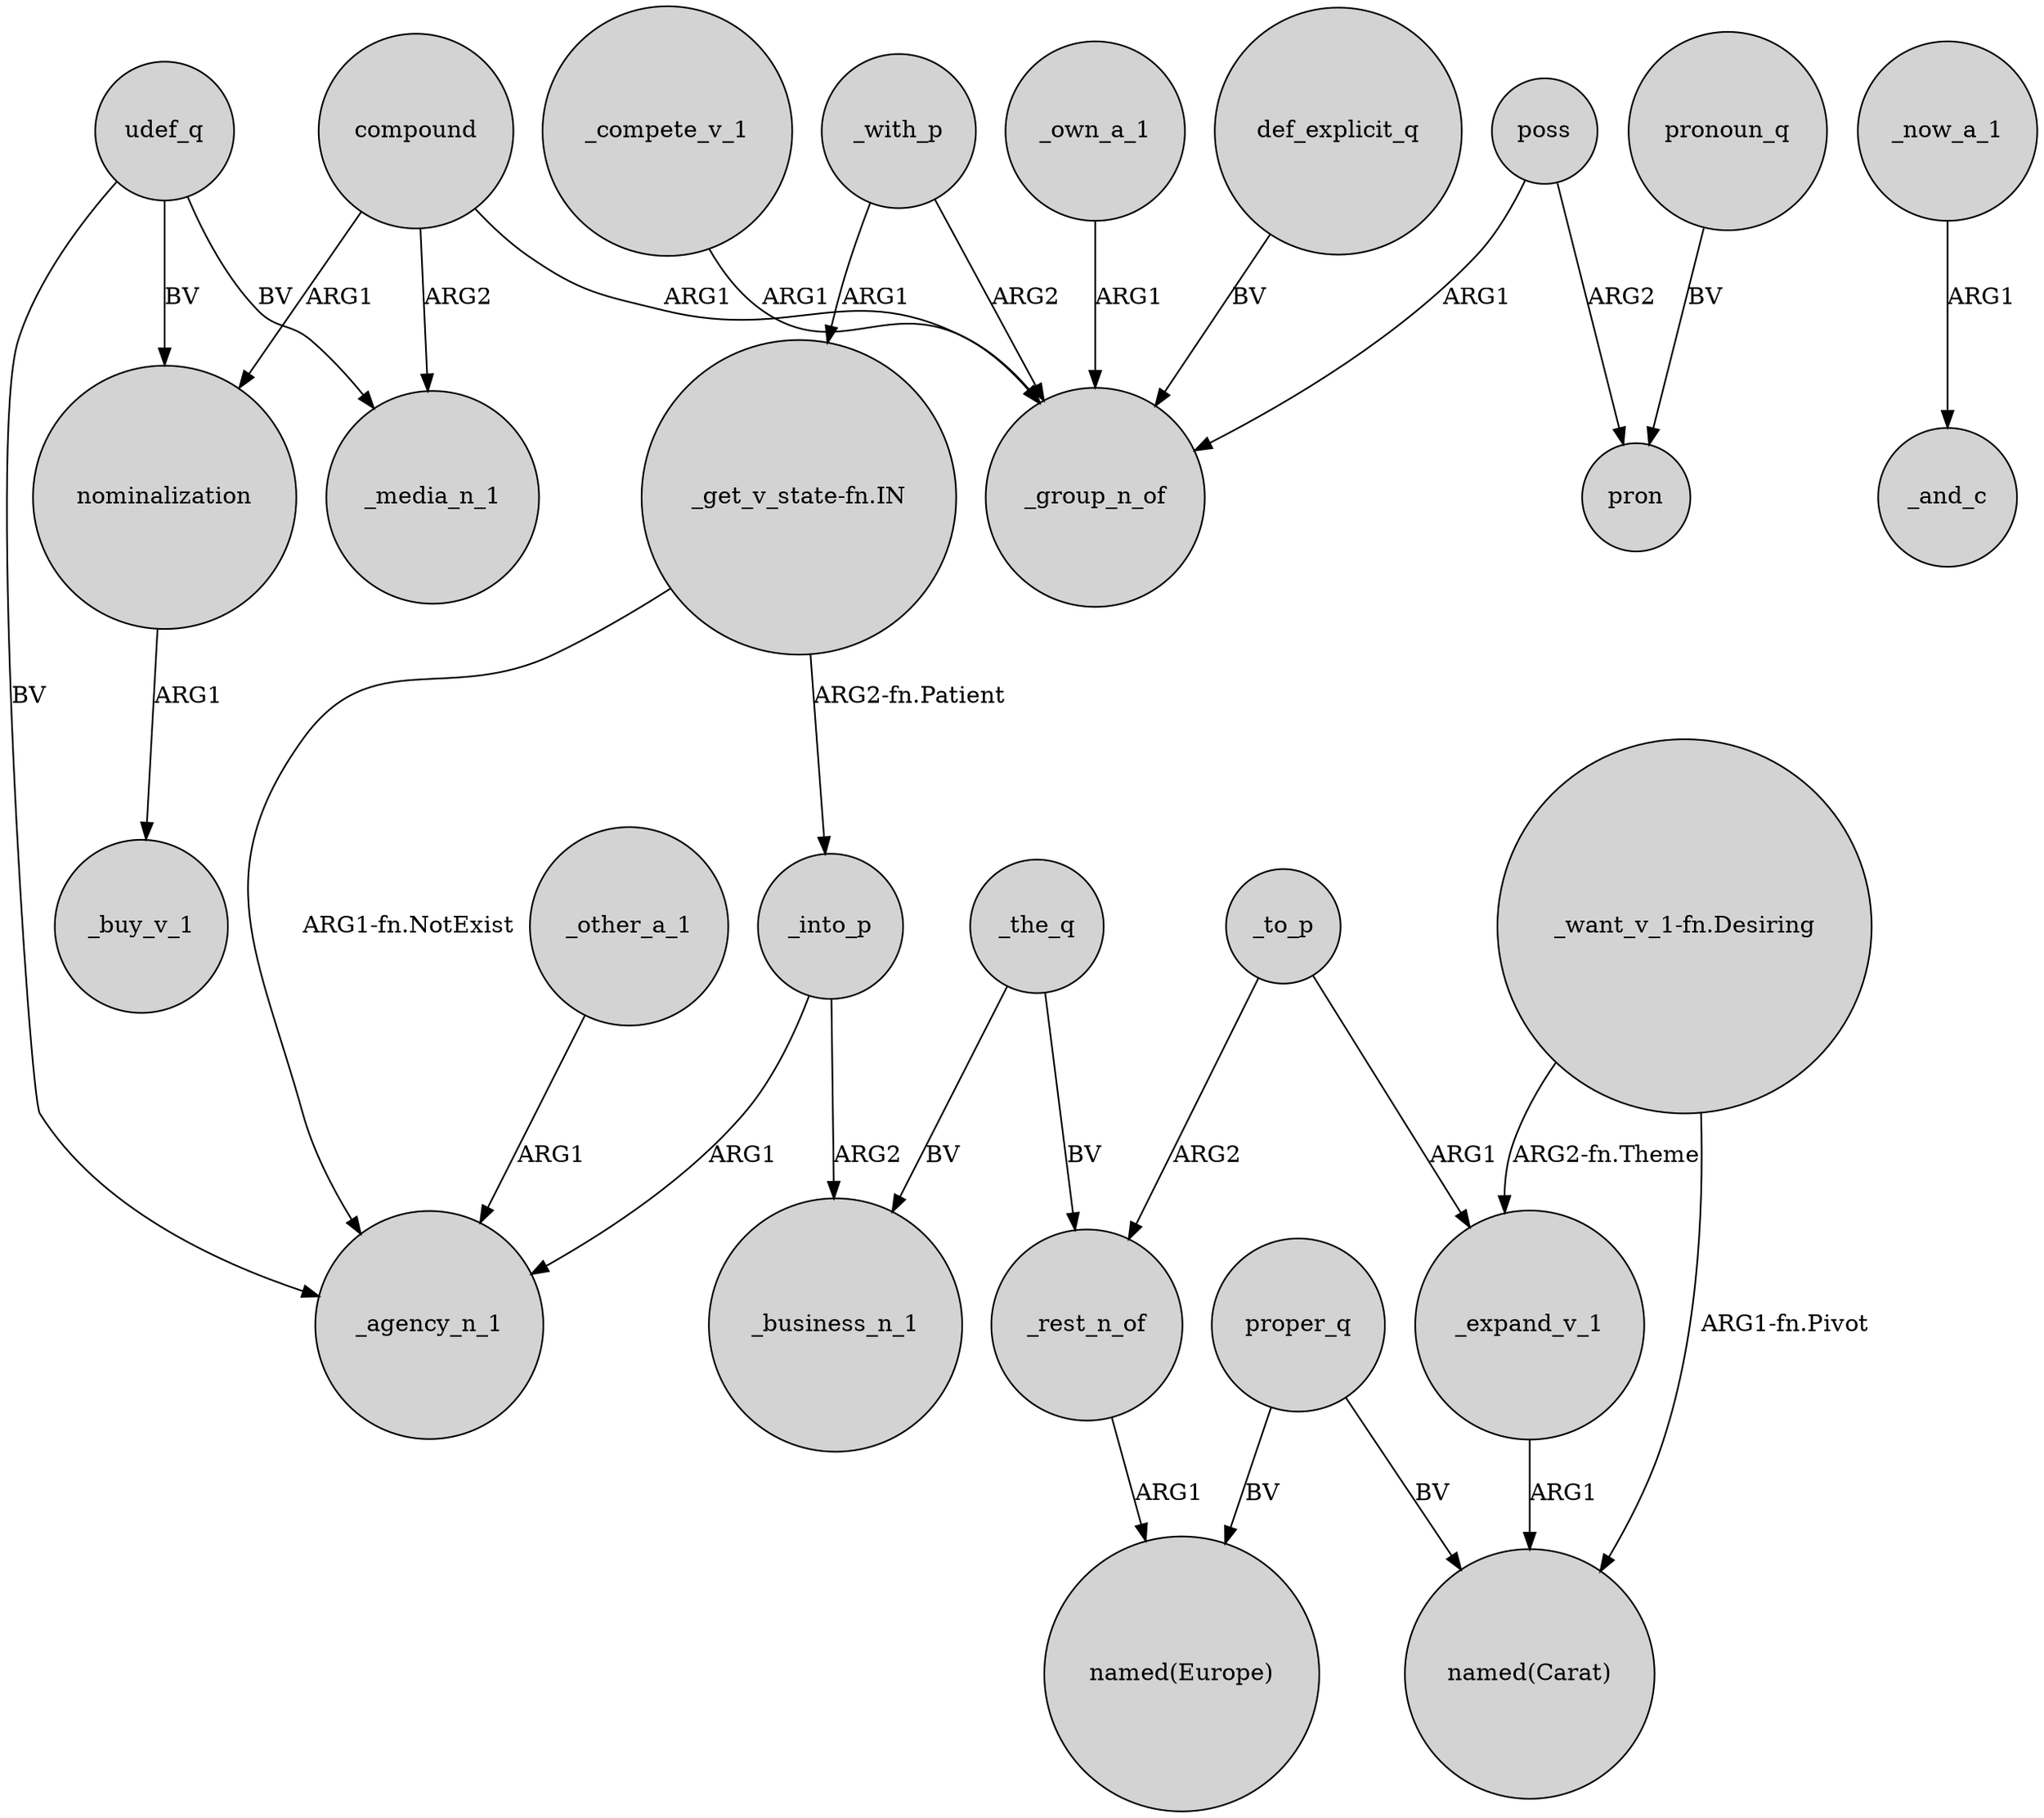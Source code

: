 digraph {
	node [shape=circle style=filled]
	_the_q -> _business_n_1 [label=BV]
	_now_a_1 -> _and_c [label=ARG1]
	poss -> pron [label=ARG2]
	"_want_v_1-fn.Desiring" -> "named(Carat)" [label="ARG1-fn.Pivot"]
	def_explicit_q -> _group_n_of [label=BV]
	_rest_n_of -> "named(Europe)" [label=ARG1]
	_to_p -> _rest_n_of [label=ARG2]
	proper_q -> "named(Carat)" [label=BV]
	udef_q -> _media_n_1 [label=BV]
	"_get_v_state-fn.IN" -> _into_p [label="ARG2-fn.Patient"]
	nominalization -> _buy_v_1 [label=ARG1]
	poss -> _group_n_of [label=ARG1]
	_compete_v_1 -> _group_n_of [label=ARG1]
	_into_p -> _agency_n_1 [label=ARG1]
	"_get_v_state-fn.IN" -> _agency_n_1 [label="ARG1-fn.NotExist"]
	_the_q -> _rest_n_of [label=BV]
	_with_p -> "_get_v_state-fn.IN" [label=ARG1]
	pronoun_q -> pron [label=BV]
	compound -> _media_n_1 [label=ARG2]
	_with_p -> _group_n_of [label=ARG2]
	"_want_v_1-fn.Desiring" -> _expand_v_1 [label="ARG2-fn.Theme"]
	_to_p -> _expand_v_1 [label=ARG1]
	proper_q -> "named(Europe)" [label=BV]
	udef_q -> nominalization [label=BV]
	udef_q -> _agency_n_1 [label=BV]
	_other_a_1 -> _agency_n_1 [label=ARG1]
	_expand_v_1 -> "named(Carat)" [label=ARG1]
	_into_p -> _business_n_1 [label=ARG2]
	_own_a_1 -> _group_n_of [label=ARG1]
	compound -> nominalization [label=ARG1]
	compound -> _group_n_of [label=ARG1]
}
